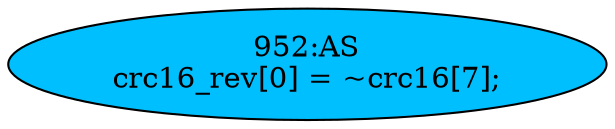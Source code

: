 strict digraph "" {
	node [label="\N"];
	"952:AS"	 [ast="<pyverilog.vparser.ast.Assign object at 0x7f55d3d0efd0>",
		def_var="['crc16_rev']",
		fillcolor=deepskyblue,
		label="952:AS
crc16_rev[0] = ~crc16[7];",
		statements="[]",
		style=filled,
		typ=Assign,
		use_var="['crc16']"];
}
